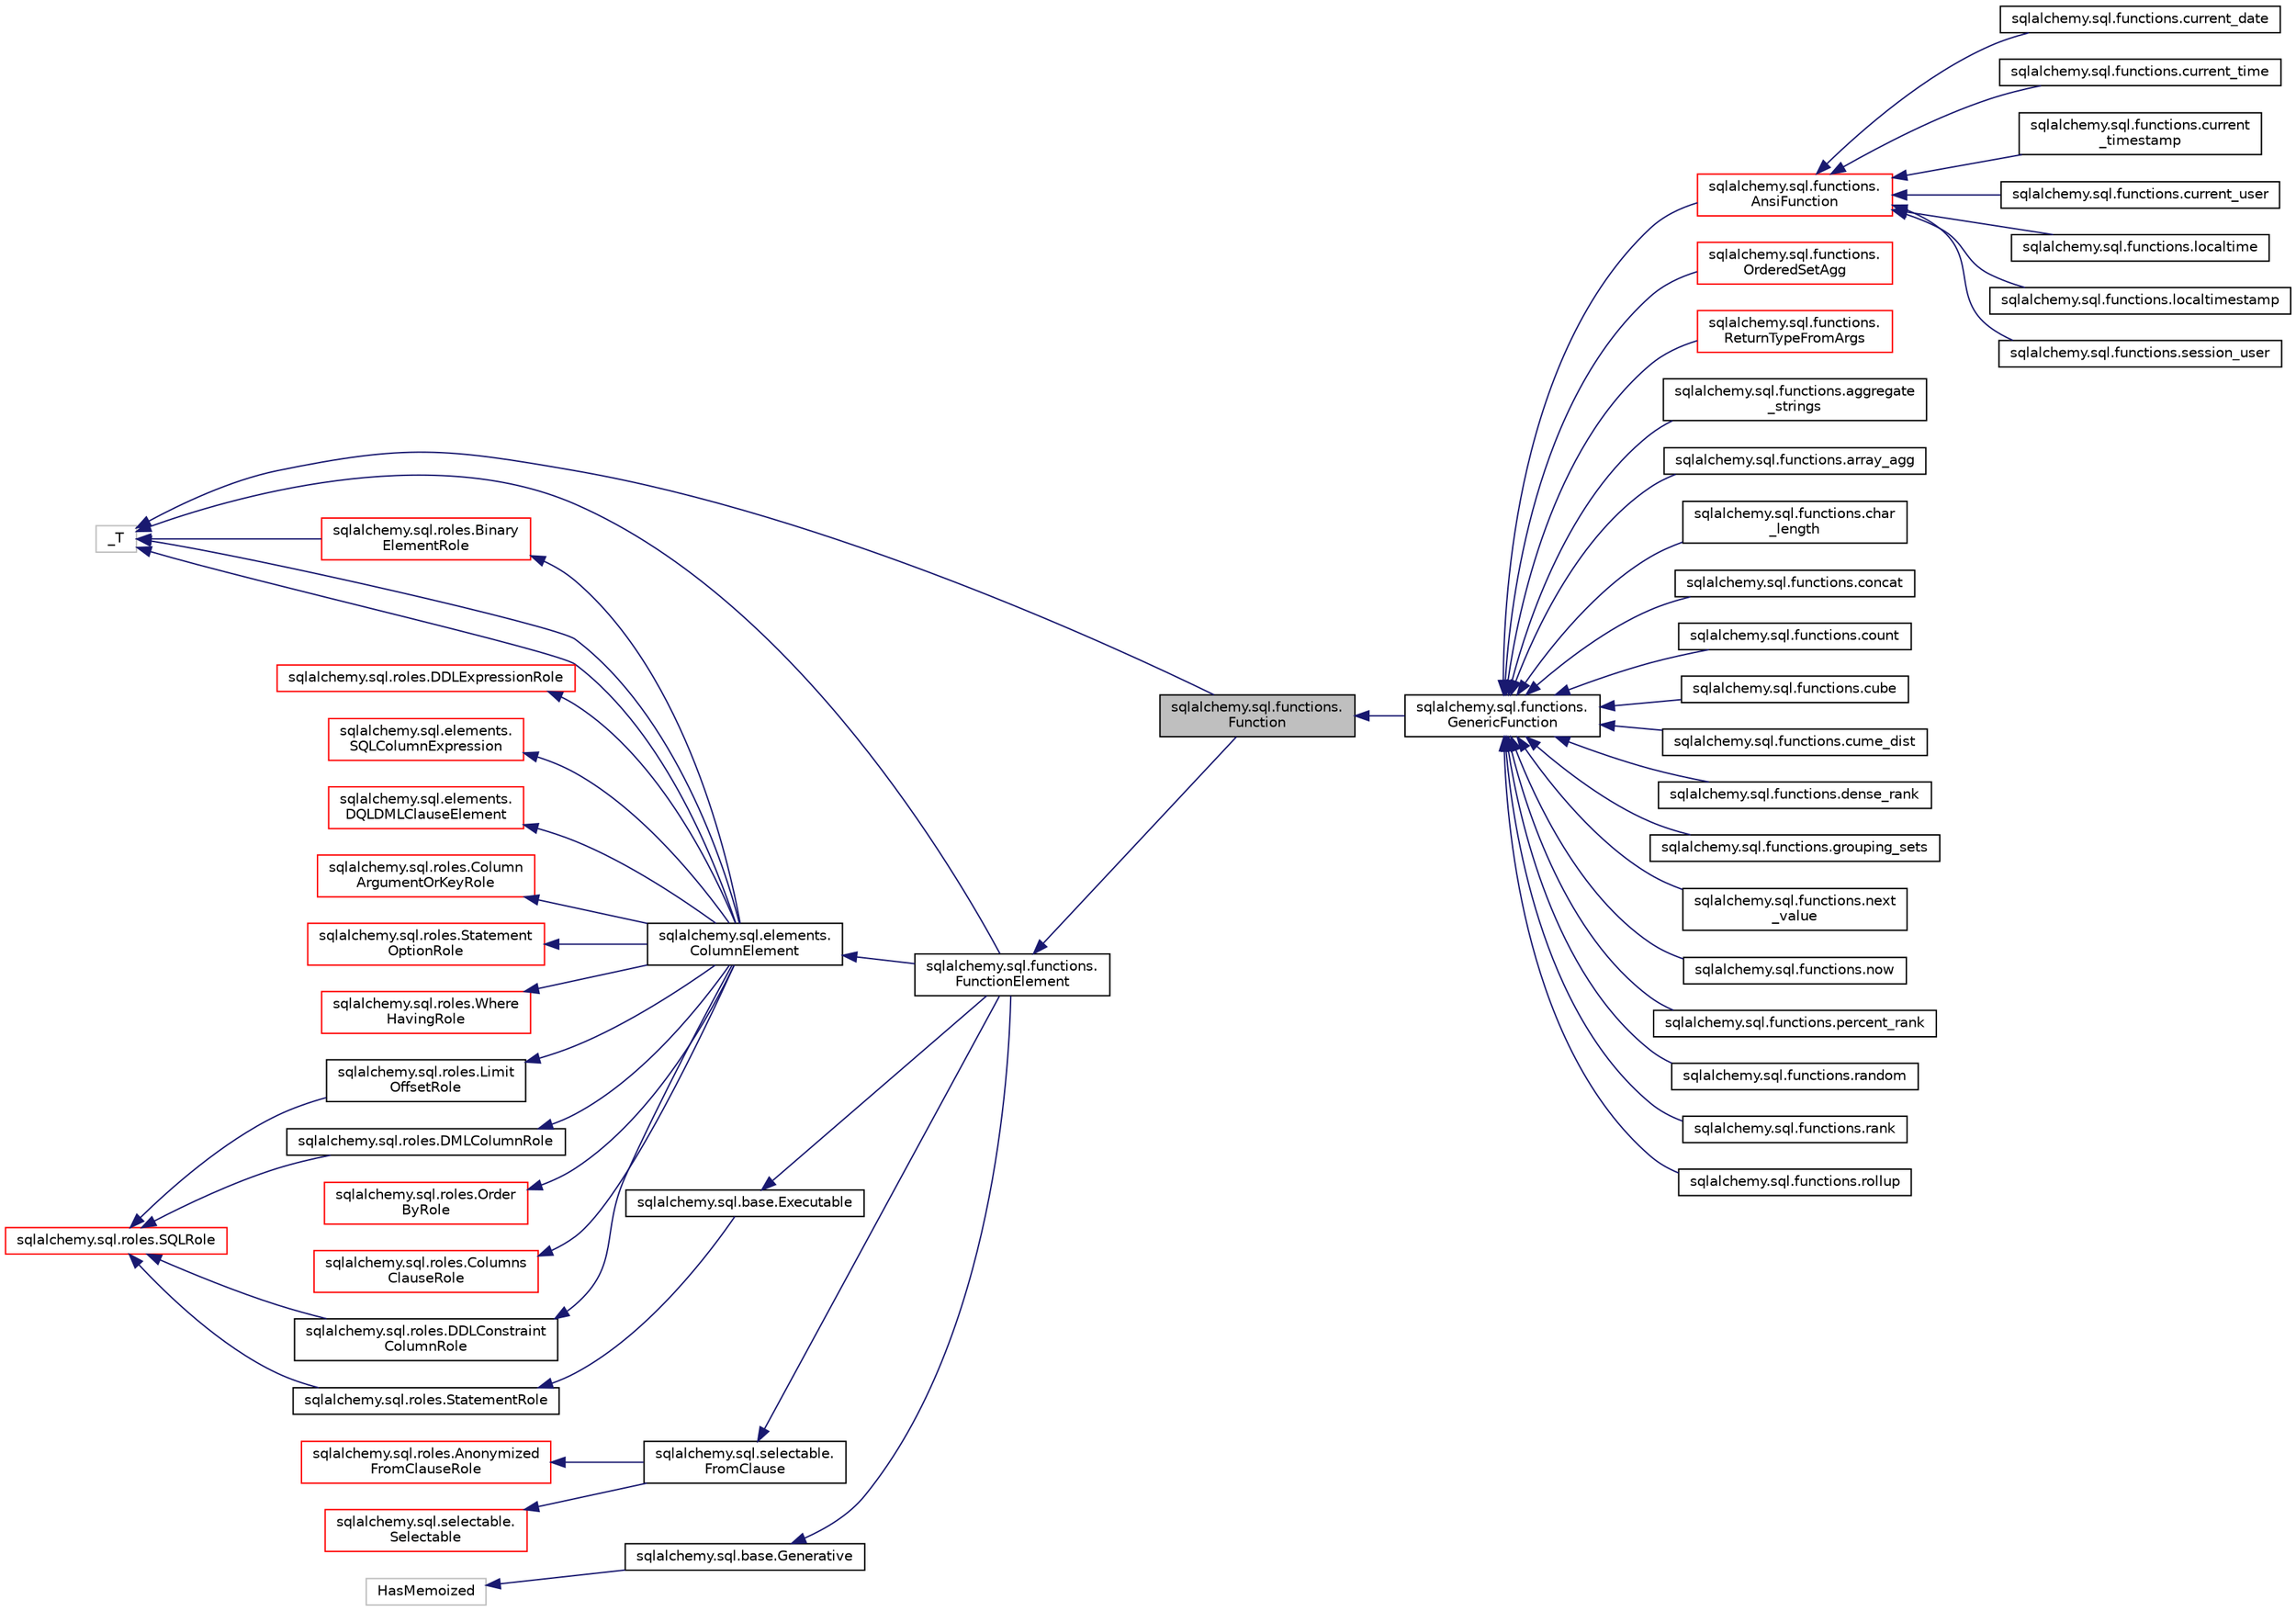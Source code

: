 digraph "sqlalchemy.sql.functions.Function"
{
 // LATEX_PDF_SIZE
  edge [fontname="Helvetica",fontsize="10",labelfontname="Helvetica",labelfontsize="10"];
  node [fontname="Helvetica",fontsize="10",shape=record];
  rankdir="LR";
  Node1 [label="sqlalchemy.sql.functions.\lFunction",height=0.2,width=0.4,color="black", fillcolor="grey75", style="filled", fontcolor="black",tooltip=" "];
  Node2 -> Node1 [dir="back",color="midnightblue",fontsize="10",style="solid",fontname="Helvetica"];
  Node2 [label="sqlalchemy.sql.functions.\lFunctionElement",height=0.2,width=0.4,color="black", fillcolor="white", style="filled",URL="$classsqlalchemy_1_1sql_1_1functions_1_1FunctionElement.html",tooltip=" "];
  Node3 -> Node2 [dir="back",color="midnightblue",fontsize="10",style="solid",fontname="Helvetica"];
  Node3 [label="sqlalchemy.sql.base.Executable",height=0.2,width=0.4,color="black", fillcolor="white", style="filled",URL="$classsqlalchemy_1_1sql_1_1base_1_1Executable.html",tooltip=" "];
  Node4 -> Node3 [dir="back",color="midnightblue",fontsize="10",style="solid",fontname="Helvetica"];
  Node4 [label="sqlalchemy.sql.roles.StatementRole",height=0.2,width=0.4,color="black", fillcolor="white", style="filled",URL="$classsqlalchemy_1_1sql_1_1roles_1_1StatementRole.html",tooltip=" "];
  Node5 -> Node4 [dir="back",color="midnightblue",fontsize="10",style="solid",fontname="Helvetica"];
  Node5 [label="sqlalchemy.sql.roles.SQLRole",height=0.2,width=0.4,color="red", fillcolor="white", style="filled",URL="$classsqlalchemy_1_1sql_1_1roles_1_1SQLRole.html",tooltip=" "];
  Node6 -> Node2 [dir="back",color="midnightblue",fontsize="10",style="solid",fontname="Helvetica"];
  Node6 [label="sqlalchemy.sql.elements.\lColumnElement",height=0.2,width=0.4,color="black", fillcolor="white", style="filled",URL="$classsqlalchemy_1_1sql_1_1elements_1_1ColumnElement.html",tooltip=" "];
  Node7 -> Node6 [dir="back",color="midnightblue",fontsize="10",style="solid",fontname="Helvetica"];
  Node7 [label="sqlalchemy.sql.roles.Column\lArgumentOrKeyRole",height=0.2,width=0.4,color="red", fillcolor="white", style="filled",URL="$classsqlalchemy_1_1sql_1_1roles_1_1ColumnArgumentOrKeyRole.html",tooltip=" "];
  Node9 -> Node6 [dir="back",color="midnightblue",fontsize="10",style="solid",fontname="Helvetica"];
  Node9 [label="sqlalchemy.sql.roles.Statement\lOptionRole",height=0.2,width=0.4,color="red", fillcolor="white", style="filled",URL="$classsqlalchemy_1_1sql_1_1roles_1_1StatementOptionRole.html",tooltip=" "];
  Node11 -> Node6 [dir="back",color="midnightblue",fontsize="10",style="solid",fontname="Helvetica"];
  Node11 [label="sqlalchemy.sql.roles.Where\lHavingRole",height=0.2,width=0.4,color="red", fillcolor="white", style="filled",URL="$classsqlalchemy_1_1sql_1_1roles_1_1WhereHavingRole.html",tooltip=" "];
  Node14 -> Node6 [dir="back",color="midnightblue",fontsize="10",style="solid",fontname="Helvetica"];
  Node14 [label="sqlalchemy.sql.roles.Binary\lElementRole",height=0.2,width=0.4,color="red", fillcolor="white", style="filled",URL="$classsqlalchemy_1_1sql_1_1roles_1_1BinaryElementRole.html",tooltip=" "];
  Node19 -> Node14 [dir="back",color="midnightblue",fontsize="10",style="solid",fontname="Helvetica"];
  Node19 [label="_T",height=0.2,width=0.4,color="grey75", fillcolor="white", style="filled",tooltip=" "];
  Node19 -> Node6 [dir="back",color="midnightblue",fontsize="10",style="solid",fontname="Helvetica"];
  Node20 -> Node6 [dir="back",color="midnightblue",fontsize="10",style="solid",fontname="Helvetica"];
  Node20 [label="sqlalchemy.sql.roles.Order\lByRole",height=0.2,width=0.4,color="red", fillcolor="white", style="filled",URL="$classsqlalchemy_1_1sql_1_1roles_1_1OrderByRole.html",tooltip=" "];
  Node23 -> Node6 [dir="back",color="midnightblue",fontsize="10",style="solid",fontname="Helvetica"];
  Node23 [label="sqlalchemy.sql.roles.Columns\lClauseRole",height=0.2,width=0.4,color="red", fillcolor="white", style="filled",URL="$classsqlalchemy_1_1sql_1_1roles_1_1ColumnsClauseRole.html",tooltip=" "];
  Node25 -> Node6 [dir="back",color="midnightblue",fontsize="10",style="solid",fontname="Helvetica"];
  Node25 [label="sqlalchemy.sql.roles.Limit\lOffsetRole",height=0.2,width=0.4,color="black", fillcolor="white", style="filled",URL="$classsqlalchemy_1_1sql_1_1roles_1_1LimitOffsetRole.html",tooltip=" "];
  Node5 -> Node25 [dir="back",color="midnightblue",fontsize="10",style="solid",fontname="Helvetica"];
  Node26 -> Node6 [dir="back",color="midnightblue",fontsize="10",style="solid",fontname="Helvetica"];
  Node26 [label="sqlalchemy.sql.roles.DMLColumnRole",height=0.2,width=0.4,color="black", fillcolor="white", style="filled",URL="$classsqlalchemy_1_1sql_1_1roles_1_1DMLColumnRole.html",tooltip=" "];
  Node5 -> Node26 [dir="back",color="midnightblue",fontsize="10",style="solid",fontname="Helvetica"];
  Node27 -> Node6 [dir="back",color="midnightblue",fontsize="10",style="solid",fontname="Helvetica"];
  Node27 [label="sqlalchemy.sql.roles.DDLConstraint\lColumnRole",height=0.2,width=0.4,color="black", fillcolor="white", style="filled",URL="$classsqlalchemy_1_1sql_1_1roles_1_1DDLConstraintColumnRole.html",tooltip=" "];
  Node5 -> Node27 [dir="back",color="midnightblue",fontsize="10",style="solid",fontname="Helvetica"];
  Node28 -> Node6 [dir="back",color="midnightblue",fontsize="10",style="solid",fontname="Helvetica"];
  Node28 [label="sqlalchemy.sql.roles.DDLExpressionRole",height=0.2,width=0.4,color="red", fillcolor="white", style="filled",URL="$classsqlalchemy_1_1sql_1_1roles_1_1DDLExpressionRole.html",tooltip=" "];
  Node29 -> Node6 [dir="back",color="midnightblue",fontsize="10",style="solid",fontname="Helvetica"];
  Node29 [label="sqlalchemy.sql.elements.\lSQLColumnExpression",height=0.2,width=0.4,color="red", fillcolor="white", style="filled",URL="$classsqlalchemy_1_1sql_1_1elements_1_1SQLColumnExpression.html",tooltip=" "];
  Node19 -> Node6 [dir="back",color="midnightblue",fontsize="10",style="solid",fontname="Helvetica"];
  Node34 -> Node6 [dir="back",color="midnightblue",fontsize="10",style="solid",fontname="Helvetica"];
  Node34 [label="sqlalchemy.sql.elements.\lDQLDMLClauseElement",height=0.2,width=0.4,color="red", fillcolor="white", style="filled",URL="$classsqlalchemy_1_1sql_1_1elements_1_1DQLDMLClauseElement.html",tooltip=" "];
  Node19 -> Node2 [dir="back",color="midnightblue",fontsize="10",style="solid",fontname="Helvetica"];
  Node46 -> Node2 [dir="back",color="midnightblue",fontsize="10",style="solid",fontname="Helvetica"];
  Node46 [label="sqlalchemy.sql.selectable.\lFromClause",height=0.2,width=0.4,color="black", fillcolor="white", style="filled",URL="$classsqlalchemy_1_1sql_1_1selectable_1_1FromClause.html",tooltip=" "];
  Node47 -> Node46 [dir="back",color="midnightblue",fontsize="10",style="solid",fontname="Helvetica"];
  Node47 [label="sqlalchemy.sql.roles.Anonymized\lFromClauseRole",height=0.2,width=0.4,color="red", fillcolor="white", style="filled",URL="$classsqlalchemy_1_1sql_1_1roles_1_1AnonymizedFromClauseRole.html",tooltip=" "];
  Node51 -> Node46 [dir="back",color="midnightblue",fontsize="10",style="solid",fontname="Helvetica"];
  Node51 [label="sqlalchemy.sql.selectable.\lSelectable",height=0.2,width=0.4,color="red", fillcolor="white", style="filled",URL="$classsqlalchemy_1_1sql_1_1selectable_1_1Selectable.html",tooltip=" "];
  Node54 -> Node2 [dir="back",color="midnightblue",fontsize="10",style="solid",fontname="Helvetica"];
  Node54 [label="sqlalchemy.sql.base.Generative",height=0.2,width=0.4,color="black", fillcolor="white", style="filled",URL="$classsqlalchemy_1_1sql_1_1base_1_1Generative.html",tooltip=" "];
  Node43 -> Node54 [dir="back",color="midnightblue",fontsize="10",style="solid",fontname="Helvetica"];
  Node43 [label="HasMemoized",height=0.2,width=0.4,color="grey75", fillcolor="white", style="filled",tooltip=" "];
  Node19 -> Node1 [dir="back",color="midnightblue",fontsize="10",style="solid",fontname="Helvetica"];
  Node1 -> Node55 [dir="back",color="midnightblue",fontsize="10",style="solid",fontname="Helvetica"];
  Node55 [label="sqlalchemy.sql.functions.\lGenericFunction",height=0.2,width=0.4,color="black", fillcolor="white", style="filled",URL="$classsqlalchemy_1_1sql_1_1functions_1_1GenericFunction.html",tooltip=" "];
  Node55 -> Node56 [dir="back",color="midnightblue",fontsize="10",style="solid",fontname="Helvetica"];
  Node56 [label="sqlalchemy.sql.functions.\lAnsiFunction",height=0.2,width=0.4,color="red", fillcolor="white", style="filled",URL="$classsqlalchemy_1_1sql_1_1functions_1_1AnsiFunction.html",tooltip=" "];
  Node56 -> Node57 [dir="back",color="midnightblue",fontsize="10",style="solid",fontname="Helvetica"];
  Node57 [label="sqlalchemy.sql.functions.current_date",height=0.2,width=0.4,color="black", fillcolor="white", style="filled",URL="$classsqlalchemy_1_1sql_1_1functions_1_1current__date.html",tooltip=" "];
  Node56 -> Node58 [dir="back",color="midnightblue",fontsize="10",style="solid",fontname="Helvetica"];
  Node58 [label="sqlalchemy.sql.functions.current_time",height=0.2,width=0.4,color="black", fillcolor="white", style="filled",URL="$classsqlalchemy_1_1sql_1_1functions_1_1current__time.html",tooltip=" "];
  Node56 -> Node59 [dir="back",color="midnightblue",fontsize="10",style="solid",fontname="Helvetica"];
  Node59 [label="sqlalchemy.sql.functions.current\l_timestamp",height=0.2,width=0.4,color="black", fillcolor="white", style="filled",URL="$classsqlalchemy_1_1sql_1_1functions_1_1current__timestamp.html",tooltip=" "];
  Node56 -> Node60 [dir="back",color="midnightblue",fontsize="10",style="solid",fontname="Helvetica"];
  Node60 [label="sqlalchemy.sql.functions.current_user",height=0.2,width=0.4,color="black", fillcolor="white", style="filled",URL="$classsqlalchemy_1_1sql_1_1functions_1_1current__user.html",tooltip=" "];
  Node56 -> Node61 [dir="back",color="midnightblue",fontsize="10",style="solid",fontname="Helvetica"];
  Node61 [label="sqlalchemy.sql.functions.localtime",height=0.2,width=0.4,color="black", fillcolor="white", style="filled",URL="$classsqlalchemy_1_1sql_1_1functions_1_1localtime.html",tooltip=" "];
  Node56 -> Node62 [dir="back",color="midnightblue",fontsize="10",style="solid",fontname="Helvetica"];
  Node62 [label="sqlalchemy.sql.functions.localtimestamp",height=0.2,width=0.4,color="black", fillcolor="white", style="filled",URL="$classsqlalchemy_1_1sql_1_1functions_1_1localtimestamp.html",tooltip=" "];
  Node56 -> Node63 [dir="back",color="midnightblue",fontsize="10",style="solid",fontname="Helvetica"];
  Node63 [label="sqlalchemy.sql.functions.session_user",height=0.2,width=0.4,color="black", fillcolor="white", style="filled",URL="$classsqlalchemy_1_1sql_1_1functions_1_1session__user.html",tooltip=" "];
  Node55 -> Node66 [dir="back",color="midnightblue",fontsize="10",style="solid",fontname="Helvetica"];
  Node66 [label="sqlalchemy.sql.functions.\lOrderedSetAgg",height=0.2,width=0.4,color="red", fillcolor="white", style="filled",URL="$classsqlalchemy_1_1sql_1_1functions_1_1OrderedSetAgg.html",tooltip=" "];
  Node55 -> Node70 [dir="back",color="midnightblue",fontsize="10",style="solid",fontname="Helvetica"];
  Node70 [label="sqlalchemy.sql.functions.\lReturnTypeFromArgs",height=0.2,width=0.4,color="red", fillcolor="white", style="filled",URL="$classsqlalchemy_1_1sql_1_1functions_1_1ReturnTypeFromArgs.html",tooltip=" "];
  Node55 -> Node75 [dir="back",color="midnightblue",fontsize="10",style="solid",fontname="Helvetica"];
  Node75 [label="sqlalchemy.sql.functions.aggregate\l_strings",height=0.2,width=0.4,color="black", fillcolor="white", style="filled",URL="$classsqlalchemy_1_1sql_1_1functions_1_1aggregate__strings.html",tooltip=" "];
  Node55 -> Node76 [dir="back",color="midnightblue",fontsize="10",style="solid",fontname="Helvetica"];
  Node76 [label="sqlalchemy.sql.functions.array_agg",height=0.2,width=0.4,color="black", fillcolor="white", style="filled",URL="$classsqlalchemy_1_1sql_1_1functions_1_1array__agg.html",tooltip=" "];
  Node55 -> Node77 [dir="back",color="midnightblue",fontsize="10",style="solid",fontname="Helvetica"];
  Node77 [label="sqlalchemy.sql.functions.char\l_length",height=0.2,width=0.4,color="black", fillcolor="white", style="filled",URL="$classsqlalchemy_1_1sql_1_1functions_1_1char__length.html",tooltip=" "];
  Node55 -> Node78 [dir="back",color="midnightblue",fontsize="10",style="solid",fontname="Helvetica"];
  Node78 [label="sqlalchemy.sql.functions.concat",height=0.2,width=0.4,color="black", fillcolor="white", style="filled",URL="$classsqlalchemy_1_1sql_1_1functions_1_1concat.html",tooltip=" "];
  Node55 -> Node79 [dir="back",color="midnightblue",fontsize="10",style="solid",fontname="Helvetica"];
  Node79 [label="sqlalchemy.sql.functions.count",height=0.2,width=0.4,color="black", fillcolor="white", style="filled",URL="$classsqlalchemy_1_1sql_1_1functions_1_1count.html",tooltip=" "];
  Node55 -> Node80 [dir="back",color="midnightblue",fontsize="10",style="solid",fontname="Helvetica"];
  Node80 [label="sqlalchemy.sql.functions.cube",height=0.2,width=0.4,color="black", fillcolor="white", style="filled",URL="$classsqlalchemy_1_1sql_1_1functions_1_1cube.html",tooltip=" "];
  Node55 -> Node81 [dir="back",color="midnightblue",fontsize="10",style="solid",fontname="Helvetica"];
  Node81 [label="sqlalchemy.sql.functions.cume_dist",height=0.2,width=0.4,color="black", fillcolor="white", style="filled",URL="$classsqlalchemy_1_1sql_1_1functions_1_1cume__dist.html",tooltip=" "];
  Node55 -> Node82 [dir="back",color="midnightblue",fontsize="10",style="solid",fontname="Helvetica"];
  Node82 [label="sqlalchemy.sql.functions.dense_rank",height=0.2,width=0.4,color="black", fillcolor="white", style="filled",URL="$classsqlalchemy_1_1sql_1_1functions_1_1dense__rank.html",tooltip=" "];
  Node55 -> Node83 [dir="back",color="midnightblue",fontsize="10",style="solid",fontname="Helvetica"];
  Node83 [label="sqlalchemy.sql.functions.grouping_sets",height=0.2,width=0.4,color="black", fillcolor="white", style="filled",URL="$classsqlalchemy_1_1sql_1_1functions_1_1grouping__sets.html",tooltip=" "];
  Node55 -> Node84 [dir="back",color="midnightblue",fontsize="10",style="solid",fontname="Helvetica"];
  Node84 [label="sqlalchemy.sql.functions.next\l_value",height=0.2,width=0.4,color="black", fillcolor="white", style="filled",URL="$classsqlalchemy_1_1sql_1_1functions_1_1next__value.html",tooltip=" "];
  Node55 -> Node85 [dir="back",color="midnightblue",fontsize="10",style="solid",fontname="Helvetica"];
  Node85 [label="sqlalchemy.sql.functions.now",height=0.2,width=0.4,color="black", fillcolor="white", style="filled",URL="$classsqlalchemy_1_1sql_1_1functions_1_1now.html",tooltip=" "];
  Node55 -> Node86 [dir="back",color="midnightblue",fontsize="10",style="solid",fontname="Helvetica"];
  Node86 [label="sqlalchemy.sql.functions.percent_rank",height=0.2,width=0.4,color="black", fillcolor="white", style="filled",URL="$classsqlalchemy_1_1sql_1_1functions_1_1percent__rank.html",tooltip=" "];
  Node55 -> Node87 [dir="back",color="midnightblue",fontsize="10",style="solid",fontname="Helvetica"];
  Node87 [label="sqlalchemy.sql.functions.random",height=0.2,width=0.4,color="black", fillcolor="white", style="filled",URL="$classsqlalchemy_1_1sql_1_1functions_1_1random.html",tooltip=" "];
  Node55 -> Node88 [dir="back",color="midnightblue",fontsize="10",style="solid",fontname="Helvetica"];
  Node88 [label="sqlalchemy.sql.functions.rank",height=0.2,width=0.4,color="black", fillcolor="white", style="filled",URL="$classsqlalchemy_1_1sql_1_1functions_1_1rank.html",tooltip=" "];
  Node55 -> Node89 [dir="back",color="midnightblue",fontsize="10",style="solid",fontname="Helvetica"];
  Node89 [label="sqlalchemy.sql.functions.rollup",height=0.2,width=0.4,color="black", fillcolor="white", style="filled",URL="$classsqlalchemy_1_1sql_1_1functions_1_1rollup.html",tooltip=" "];
}
